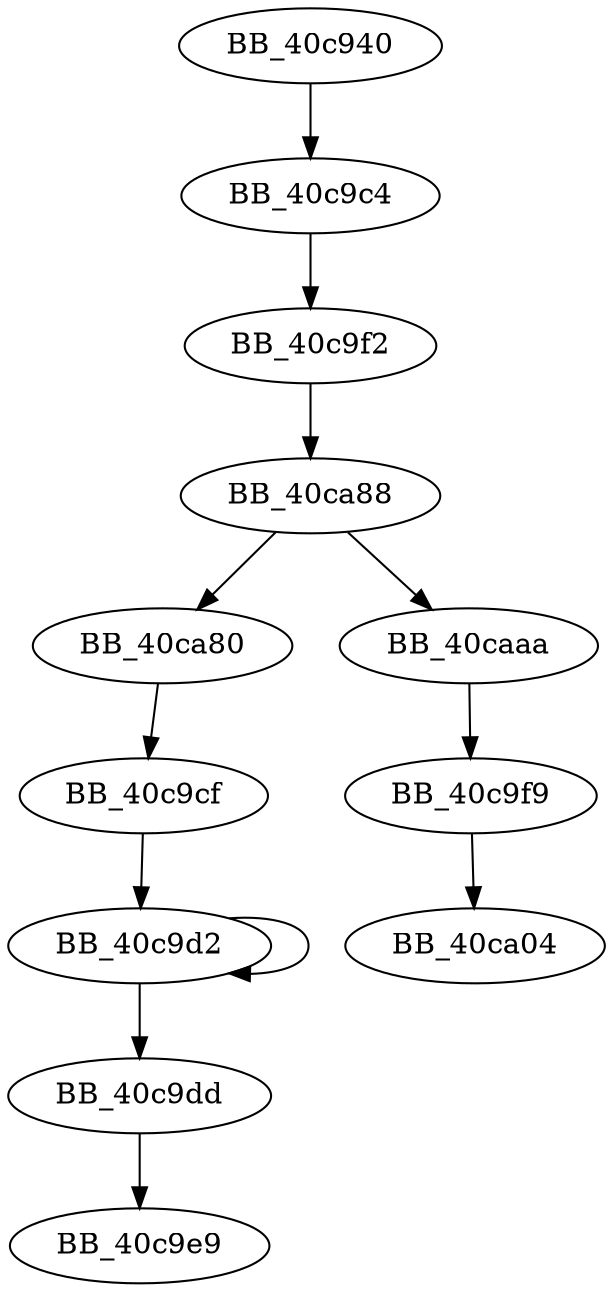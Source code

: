 DiGraph sub_40C940{
BB_40c940->BB_40c9c4
BB_40c9c4->BB_40c9f2
BB_40c9cf->BB_40c9d2
BB_40c9d2->BB_40c9d2
BB_40c9d2->BB_40c9dd
BB_40c9dd->BB_40c9e9
BB_40c9f2->BB_40ca88
BB_40c9f9->BB_40ca04
BB_40ca80->BB_40c9cf
BB_40ca88->BB_40ca80
BB_40ca88->BB_40caaa
BB_40caaa->BB_40c9f9
}
